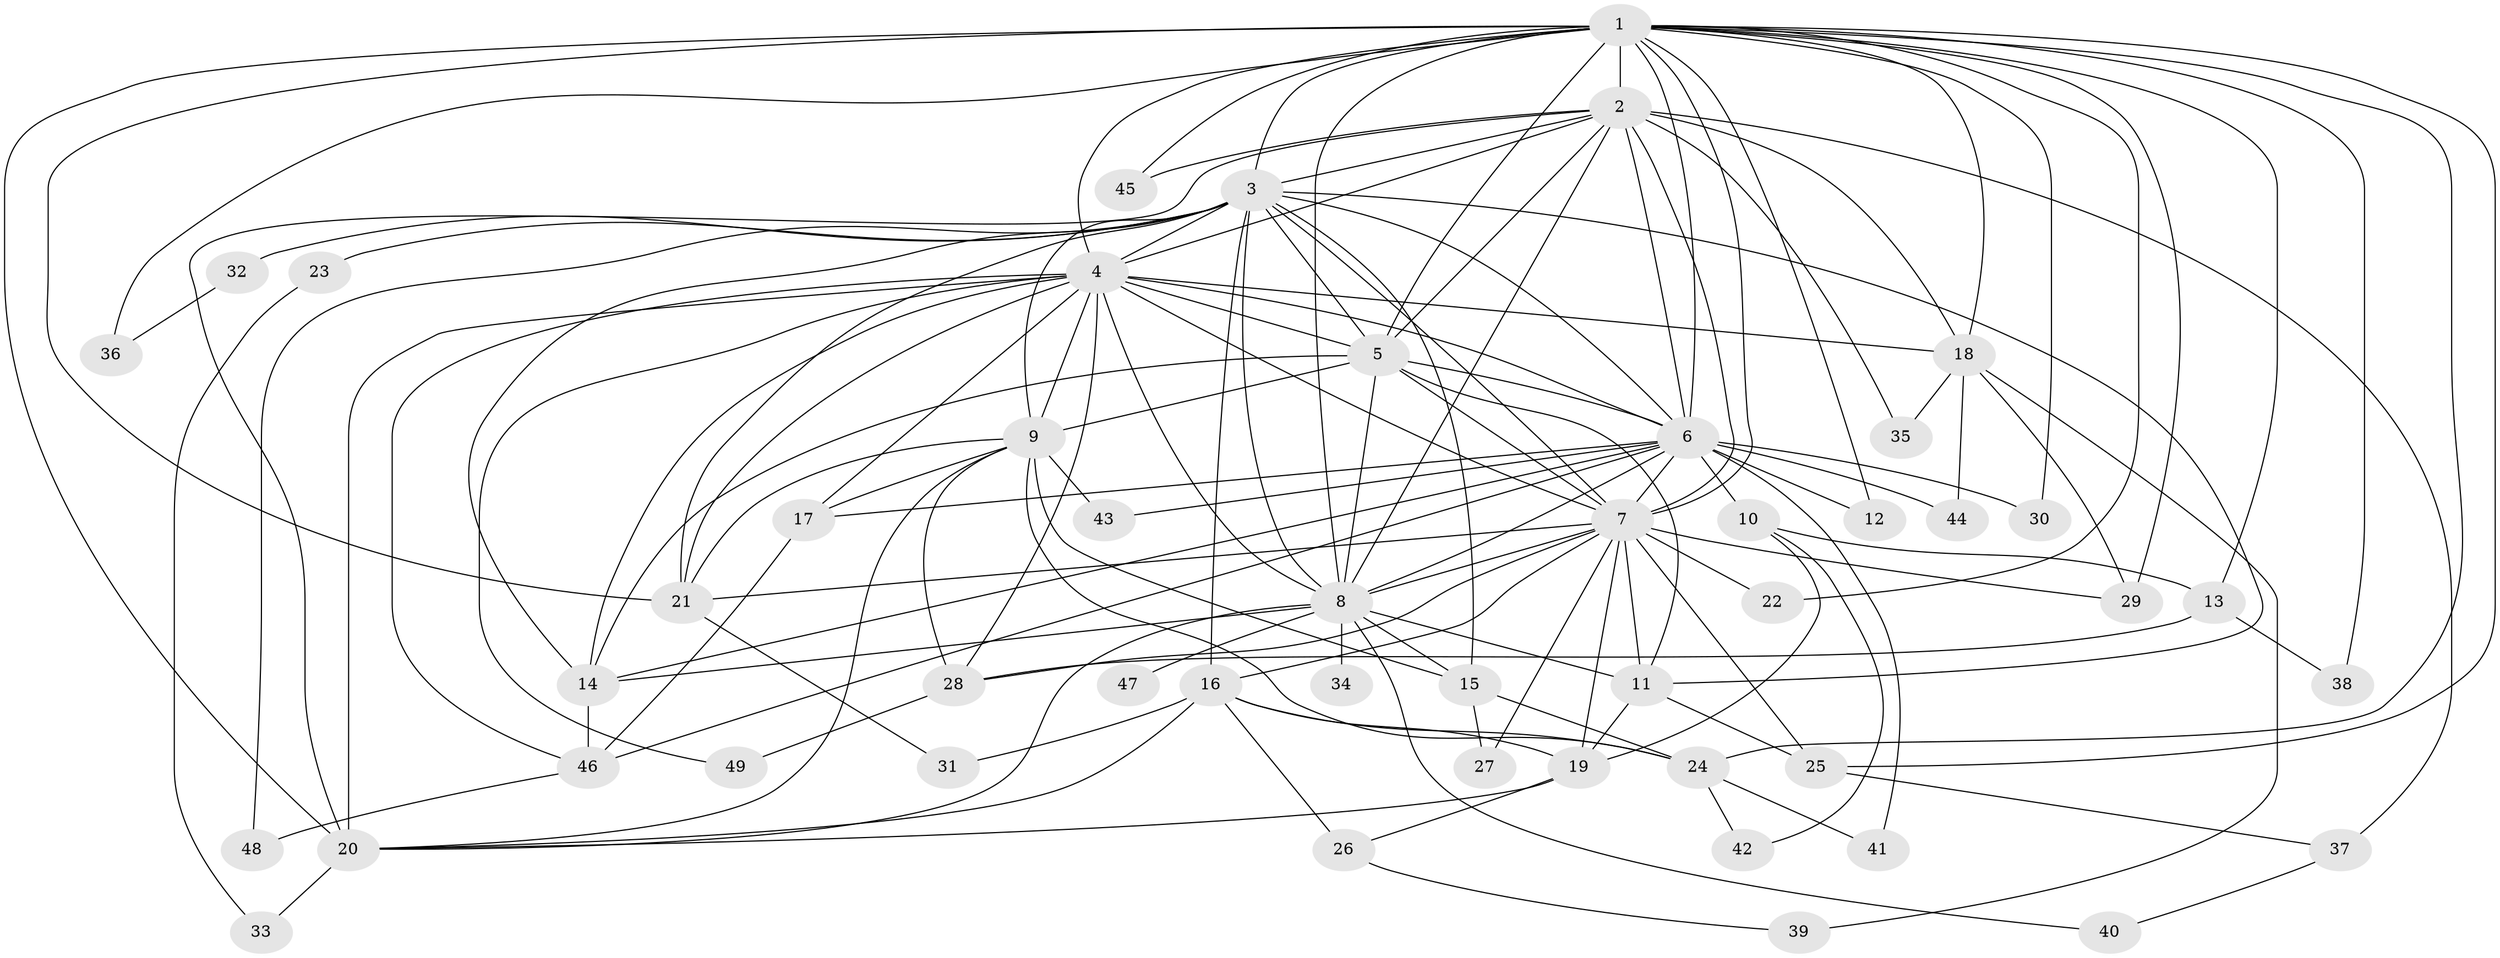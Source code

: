// original degree distribution, {25: 0.010309278350515464, 14: 0.020618556701030927, 21: 0.010309278350515464, 18: 0.010309278350515464, 22: 0.020618556701030927, 17: 0.010309278350515464, 20: 0.020618556701030927, 2: 0.5360824742268041, 6: 0.020618556701030927, 4: 0.14432989690721648, 7: 0.020618556701030927, 5: 0.041237113402061855, 3: 0.13402061855670103}
// Generated by graph-tools (version 1.1) at 2025/34/03/09/25 02:34:59]
// undirected, 49 vertices, 132 edges
graph export_dot {
graph [start="1"]
  node [color=gray90,style=filled];
  1;
  2;
  3;
  4;
  5;
  6;
  7;
  8;
  9;
  10;
  11;
  12;
  13;
  14;
  15;
  16;
  17;
  18;
  19;
  20;
  21;
  22;
  23;
  24;
  25;
  26;
  27;
  28;
  29;
  30;
  31;
  32;
  33;
  34;
  35;
  36;
  37;
  38;
  39;
  40;
  41;
  42;
  43;
  44;
  45;
  46;
  47;
  48;
  49;
  1 -- 2 [weight=3.0];
  1 -- 3 [weight=1.0];
  1 -- 4 [weight=2.0];
  1 -- 5 [weight=1.0];
  1 -- 6 [weight=1.0];
  1 -- 7 [weight=1.0];
  1 -- 8 [weight=2.0];
  1 -- 12 [weight=1.0];
  1 -- 13 [weight=1.0];
  1 -- 18 [weight=1.0];
  1 -- 20 [weight=1.0];
  1 -- 21 [weight=1.0];
  1 -- 22 [weight=2.0];
  1 -- 24 [weight=1.0];
  1 -- 25 [weight=1.0];
  1 -- 29 [weight=1.0];
  1 -- 30 [weight=1.0];
  1 -- 36 [weight=1.0];
  1 -- 38 [weight=1.0];
  1 -- 45 [weight=1.0];
  2 -- 3 [weight=2.0];
  2 -- 4 [weight=4.0];
  2 -- 5 [weight=2.0];
  2 -- 6 [weight=3.0];
  2 -- 7 [weight=3.0];
  2 -- 8 [weight=2.0];
  2 -- 18 [weight=1.0];
  2 -- 20 [weight=1.0];
  2 -- 35 [weight=1.0];
  2 -- 37 [weight=1.0];
  2 -- 45 [weight=1.0];
  3 -- 4 [weight=2.0];
  3 -- 5 [weight=1.0];
  3 -- 6 [weight=1.0];
  3 -- 7 [weight=2.0];
  3 -- 8 [weight=1.0];
  3 -- 9 [weight=1.0];
  3 -- 11 [weight=1.0];
  3 -- 14 [weight=1.0];
  3 -- 15 [weight=1.0];
  3 -- 16 [weight=1.0];
  3 -- 21 [weight=1.0];
  3 -- 23 [weight=1.0];
  3 -- 32 [weight=1.0];
  3 -- 48 [weight=1.0];
  4 -- 5 [weight=2.0];
  4 -- 6 [weight=2.0];
  4 -- 7 [weight=2.0];
  4 -- 8 [weight=2.0];
  4 -- 9 [weight=1.0];
  4 -- 14 [weight=2.0];
  4 -- 17 [weight=1.0];
  4 -- 18 [weight=1.0];
  4 -- 20 [weight=6.0];
  4 -- 21 [weight=1.0];
  4 -- 28 [weight=1.0];
  4 -- 46 [weight=1.0];
  4 -- 49 [weight=1.0];
  5 -- 6 [weight=1.0];
  5 -- 7 [weight=2.0];
  5 -- 8 [weight=2.0];
  5 -- 9 [weight=9.0];
  5 -- 11 [weight=1.0];
  5 -- 14 [weight=1.0];
  6 -- 7 [weight=1.0];
  6 -- 8 [weight=1.0];
  6 -- 10 [weight=1.0];
  6 -- 12 [weight=1.0];
  6 -- 14 [weight=1.0];
  6 -- 17 [weight=1.0];
  6 -- 30 [weight=1.0];
  6 -- 41 [weight=1.0];
  6 -- 43 [weight=1.0];
  6 -- 44 [weight=1.0];
  6 -- 46 [weight=1.0];
  7 -- 8 [weight=1.0];
  7 -- 11 [weight=1.0];
  7 -- 16 [weight=1.0];
  7 -- 19 [weight=1.0];
  7 -- 21 [weight=1.0];
  7 -- 22 [weight=1.0];
  7 -- 25 [weight=1.0];
  7 -- 27 [weight=1.0];
  7 -- 28 [weight=1.0];
  7 -- 29 [weight=1.0];
  8 -- 11 [weight=2.0];
  8 -- 14 [weight=1.0];
  8 -- 15 [weight=1.0];
  8 -- 20 [weight=1.0];
  8 -- 34 [weight=1.0];
  8 -- 40 [weight=1.0];
  8 -- 47 [weight=1.0];
  9 -- 15 [weight=1.0];
  9 -- 17 [weight=1.0];
  9 -- 20 [weight=1.0];
  9 -- 21 [weight=1.0];
  9 -- 24 [weight=1.0];
  9 -- 28 [weight=1.0];
  9 -- 43 [weight=1.0];
  10 -- 13 [weight=1.0];
  10 -- 19 [weight=2.0];
  10 -- 42 [weight=1.0];
  11 -- 19 [weight=1.0];
  11 -- 25 [weight=1.0];
  13 -- 28 [weight=1.0];
  13 -- 38 [weight=1.0];
  14 -- 46 [weight=1.0];
  15 -- 24 [weight=1.0];
  15 -- 27 [weight=1.0];
  16 -- 19 [weight=1.0];
  16 -- 20 [weight=1.0];
  16 -- 24 [weight=1.0];
  16 -- 26 [weight=1.0];
  16 -- 31 [weight=1.0];
  17 -- 46 [weight=1.0];
  18 -- 29 [weight=1.0];
  18 -- 35 [weight=1.0];
  18 -- 39 [weight=1.0];
  18 -- 44 [weight=1.0];
  19 -- 20 [weight=1.0];
  19 -- 26 [weight=1.0];
  20 -- 33 [weight=1.0];
  21 -- 31 [weight=1.0];
  23 -- 33 [weight=1.0];
  24 -- 41 [weight=1.0];
  24 -- 42 [weight=1.0];
  25 -- 37 [weight=1.0];
  26 -- 39 [weight=1.0];
  28 -- 49 [weight=1.0];
  32 -- 36 [weight=1.0];
  37 -- 40 [weight=1.0];
  46 -- 48 [weight=1.0];
}
